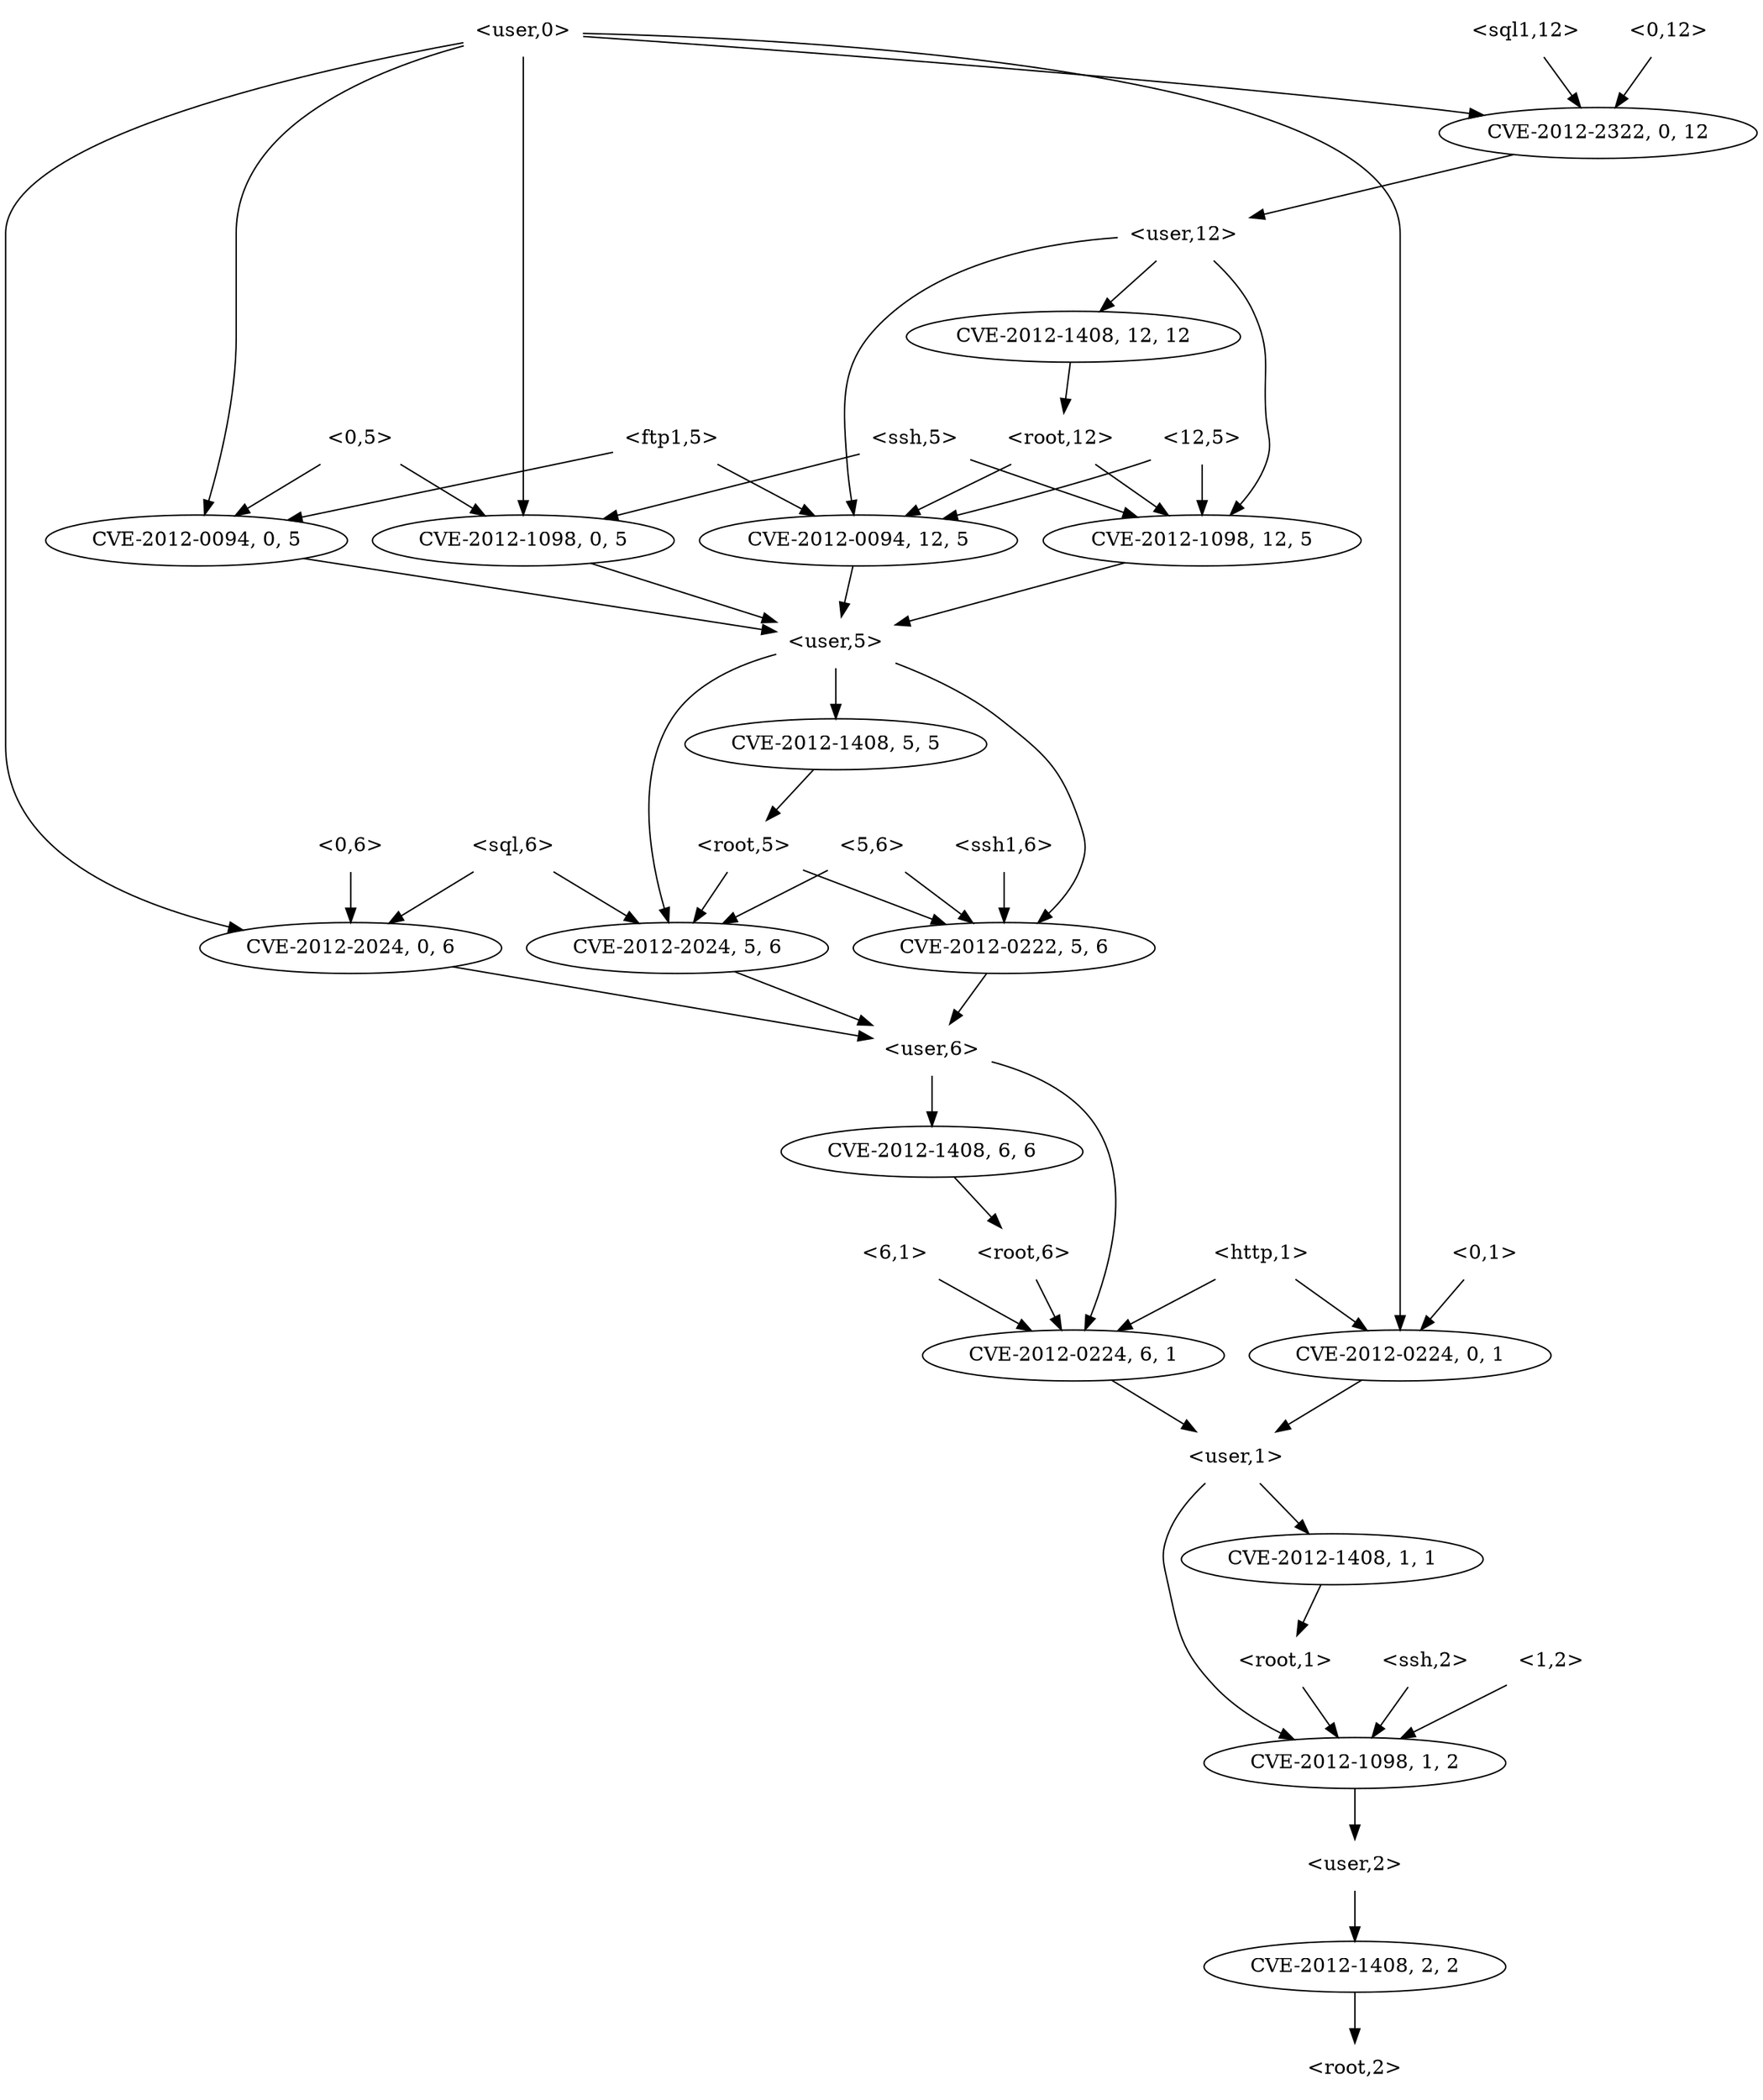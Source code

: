 strict digraph {
	graph [bb="0,0,921,1476"];
	node [label="\N"];
	"<ssh,5>"	 [height=0.5,
		pos="556,1170",
		shape=plaintext,
		width=0.84028];
	"<v_ssh,0,5>"	 [height=0.5,
		label=<CVE-2012-1098, 0, 5>,
		pos="690,1098",
		width=2.4499];
	"<ssh,5>" -> "<v_ssh,0,5>"	 [pos="e,659.25,1115.1 586.41,1153.1 605.29,1143.3 629.77,1130.5 650.19,1119.8"];
	"<v_ssh,12,5>"	 [height=0.5,
		label=<CVE-2012-1098, 12, 5>,
		pos="296,1098",
		width=2.5686];
	"<ssh,5>" -> "<v_ssh,12,5>"	 [pos="e,348.11,1113 525.67,1160.8 484.77,1149.8 410.97,1130 358.06,1115.7"];
	"<user,5>"	 [height=0.5,
		pos="465,1026",
		shape=plaintext,
		width=0.91667];
	"<v_ssh,0,5>" -> "<user,5>"	 [pos="e,498.15,1037.3 643.65,1082.6 603.86,1070.2 546.93,1052.5 508.1,1040.4"];
	"<v_ssh,12,5>" -> "<user,5>"	 [pos="e,431.89,1040.7 333.51,1081.5 359.86,1070.5 395.17,1055.9 422.55,1044.6"];
	"<v_sql,5,6>"	 [height=0.5,
		label=<CVE-2012-2024, 5, 6>,
		pos="544,810",
		width=2.4499];
	"<user,5>" -> "<v_sql,5,6>"	 [pos="e,552.19,827.93 498.26,1016.4 520.57,1008.8 548.29,995.11 562,972 586.84,930.13 569.86,871.27 556.26,837.55"];
	"<v_root,5,5>"	 [height=0.5,
		label=<CVE-2012-1408, 5, 5>,
		pos="465,954",
		width=2.4499];
	"<user,5>" -> "<v_root,5,5>"	 [pos="e,465,972.1 465,1007.7 465,999.98 465,990.71 465,982.11"];
	"<v_ssh1,5,6>"	 [height=0.5,
		label=<CVE-2012-0222, 5, 6>,
		pos="349,810",
		width=2.4499];
	"<user,5>" -> "<v_ssh1,5,6>"	 [pos="e,346.23,828.25 431.62,1015.6 409.85,1007.6 382.82,993.94 368,972 340.85,931.8 341.64,872.76 345.06,838.46"];
	"<0,5>"	 [height=0.5,
		pos="634,1170",
		shape=plaintext,
		width=0.75];
	"<0,5>" -> "<v_ssh,0,5>"	 [pos="e,676.32,1116.1 647.84,1151.7 654.49,1143.4 662.58,1133.3 669.89,1124.1"];
	"<v_ftp1,0,5>"	 [height=0.5,
		label=<CVE-2012-0094, 0, 5>,
		pos="495,1098",
		width=2.4499];
	"<0,5>" -> "<v_ftp1,0,5>"	 [pos="e,526.44,1114.8 606.87,1155.3 586.59,1145.1 558.54,1131 535.59,1119.4"];
	"<v_ftp1,0,5>" -> "<user,5>"	 [pos="e,472.4,1044.3 487.74,1080.1 484.32,1072.1 480.18,1062.4 476.36,1053.5"];
	"<6,1>"	 [height=0.5,
		pos="521,594",
		shape=plaintext,
		width=0.75];
	"<v_http,6,1>"	 [height=0.5,
		label=<CVE-2012-0224, 6, 1>,
		pos="604,522",
		width=2.4499];
	"<6,1>" -> "<v_http,6,1>"	 [pos="e,584.29,539.62 541.52,575.7 552.02,566.84 564.97,555.92 576.34,546.33"];
	"<user,1>"	 [height=0.5,
		pos="701,450",
		shape=plaintext,
		width=0.91667];
	"<v_http,6,1>" -> "<user,1>"	 [pos="e,677.16,468.2 626.99,504.41 639.51,495.37 655.22,484.04 668.93,474.14"];
	"<root,5>"	 [height=0.5,
		pos="448,882",
		shape=plaintext,
		width=0.89583];
	"<root,5>" -> "<v_sql,5,6>"	 [pos="e,521.2,827.62 471.73,863.7 484.12,854.66 499.44,843.5 512.77,833.77"];
	"<root,5>" -> "<v_ssh1,5,6>"	 [pos="e,372.29,827.47 423.78,863.88 410.79,854.69 394.63,843.26 380.66,833.38"];
	"<user,6>"	 [height=0.5,
		pos="544,738",
		shape=plaintext,
		width=0.91667];
	"<v_sql,5,6>" -> "<user,6>"	 [pos="e,544,756.1 544,791.7 544,783.98 544,774.71 544,766.11"];
	"<v_ssh1,5,6>" -> "<user,6>"	 [pos="e,510.95,750.86 390.83,793.98 423.39,782.3 468.39,766.14 501.19,754.37"];
	"<0,1>"	 [height=0.5,
		pos="799,594",
		shape=plaintext,
		width=0.75];
	"<v_http,0,1>"	 [height=0.5,
		label=<CVE-2012-0224, 0, 1>,
		pos="799,522",
		width=2.4499];
	"<0,1>" -> "<v_http,0,1>"	 [pos="e,799,540.1 799,575.7 799,567.98 799,558.71 799,550.11"];
	"<v_http,0,1>" -> "<user,1>"	 [pos="e,725.08,468.2 775.78,504.41 763.12,495.37 747.26,484.04 733.4,474.14"];
	"<http,1>"	 [height=0.5,
		pos="721,594",
		shape=plaintext,
		width=0.89583];
	"<http,1>" -> "<v_http,6,1>"	 [pos="e,631.12,539.23 692.38,575.88 676.62,566.45 656.92,554.66 640.11,544.61"];
	"<http,1>" -> "<v_http,0,1>"	 [pos="e,780.48,539.62 740.28,575.7 750.16,566.84 762.32,555.92 773.01,546.33"];
	"<v_sql,0,6>"	 [height=0.5,
		label=<CVE-2012-2024, 0, 6>,
		pos="739,810",
		width=2.4499];
	"<v_sql,0,6>" -> "<user,6>"	 [pos="e,577.05,750.86 697.17,793.98 664.61,782.3 619.61,766.14 586.81,754.37"];
	"<user,6>" -> "<v_http,6,1>"	 [pos="e,619.16,539.78 577.26,728.45 599.57,720.79 627.29,707.11 641,684 646.45,674.81 649.34,605.65 640,576 636.87,566.08 631.23,556.33\
 625.32,547.96"];
	"<v_root,6,6>"	 [height=0.5,
		label=<CVE-2012-1408, 6, 6>,
		pos="544,666",
		width=2.4499];
	"<user,6>" -> "<v_root,6,6>"	 [pos="e,544,684.1 544,719.7 544,711.98 544,702.71 544,694.11"];
	"<sql,6>"	 [height=0.5,
		pos="652,882",
		shape=plaintext,
		width=0.8125];
	"<sql,6>" -> "<v_sql,5,6>"	 [pos="e,569.4,827.47 625.58,863.88 611.28,854.61 593.44,843.05 578.1,833.1"];
	"<sql,6>" -> "<v_sql,0,6>"	 [pos="e,718.34,827.62 673.51,863.7 684.63,854.75 698.35,843.71 710.36,834.05"];
	"<root,1>"	 [height=0.5,
		pos="671,306",
		shape=plaintext,
		width=0.89583];
	"<v_ssh,1,2>"	 [height=0.5,
		label=<CVE-2012-1098, 1, 2>,
		pos="788,234",
		width=2.4499];
	"<root,1>" -> "<v_ssh,1,2>"	 [pos="e,760.88,251.23 699.62,287.88 715.38,278.45 735.08,266.66 751.89,256.61"];
	"<user,2>"	 [height=0.5,
		pos="788,162",
		shape=plaintext,
		width=0.91667];
	"<v_ssh,1,2>" -> "<user,2>"	 [pos="e,788,180.1 788,215.7 788,207.98 788,198.71 788,190.11"];
	"<v_root,2,2>"	 [height=0.5,
		label=<CVE-2012-1408, 2, 2>,
		pos="788,90",
		width=2.4499];
	"<user,2>" -> "<v_root,2,2>"	 [pos="e,788,108.1 788,143.7 788,135.98 788,126.71 788,118.11"];
	"<root,6>"	 [height=0.5,
		pos="599,594",
		shape=plaintext,
		width=0.89583];
	"<v_root,6,6>" -> "<root,6>"	 [pos="e,585.43,612.28 557.31,648.05 563.84,639.75 571.83,629.58 579.06,620.38"];
	"<root,6>" -> "<v_http,6,1>"	 [pos="e,602.78,540.1 600.24,575.7 600.79,567.98 601.45,558.71 602.06,550.11"];
	"<user,1>" -> "<v_ssh,1,2>"	 [pos="e,784.91,252.17 715.99,431.85 724.04,421.93 733.58,408.88 740,396 762.08,351.67 775.99,295.31 782.85,262.39"];
	"<v_root,1,1>"	 [height=0.5,
		label=<CVE-2012-1408, 1, 1>,
		pos="643,378",
		width=2.4499];
	"<user,1>" -> "<v_root,1,1>"	 [pos="e,657.17,396.1 686.66,431.7 679.71,423.3 671.23,413.07 663.6,403.86"];
	"<v_root,1,1>" -> "<root,1>"	 [pos="e,664.16,324.1 649.92,359.7 653.07,351.81 656.88,342.3 660.38,333.55"];
	"<v_root,5,5>" -> "<root,5>"	 [pos="e,452.15,900.1 460.8,935.7 458.9,927.9 456.62,918.51 454.52,909.83"];
	"<sql1,12>"	 [height=0.5,
		pos="296,1458",
		shape=plaintext,
		width=1.0069];
	"<v_sql1,0,12>"	 [height=0.5,
		label=<CVE-2012-2322, 0, 12>,
		pos="337,1386",
		width=2.5686];
	"<sql1,12>" -> "<v_sql1,0,12>"	 [pos="e,326.98,1404.1 306.13,1439.7 310.85,1431.6 316.56,1421.9 321.78,1413"];
	"<user,12>"	 [height=0.5,
		pos="262,1314",
		shape=plaintext,
		width=1.0069];
	"<v_sql1,0,12>" -> "<user,12>"	 [pos="e,280.25,1332 318.84,1368.1 309.52,1359.3 297.99,1348.6 287.76,1339"];
	"<0,6>"	 [height=0.5,
		pos="739,882",
		shape=plaintext,
		width=0.75];
	"<0,6>" -> "<v_sql,0,6>"	 [pos="e,739,828.1 739,863.7 739,855.98 739,846.71 739,838.11"];
	"<root,12>"	 [height=0.5,
		pos="232,1170",
		shape=plaintext,
		width=1];
	"<v_ftp1,12,5>"	 [height=0.5,
		label=<CVE-2012-0094, 12, 5>,
		pos="92,1098",
		width=2.5686];
	"<root,12>" -> "<v_ftp1,12,5>"	 [pos="e,123.97,1115 197.75,1151.9 178.24,1142.1 153.65,1129.8 133.1,1119.6"];
	"<root,12>" -> "<v_ssh,12,5>"	 [pos="e,280.36,1116.1 247.82,1151.7 255.57,1143.2 265.04,1132.9 273.52,1123.6"];
	"<v_ftp1,12,5>" -> "<user,5>"	 [pos="e,431.73,1033.2 156.12,1085 232.04,1070.7 356.41,1047.4 421.77,1035.1"];
	"<ssh,2>"	 [height=0.5,
		pos="818,306",
		shape=plaintext,
		width=0.84028];
	"<ssh,2>" -> "<v_ssh,1,2>"	 [pos="e,795.33,252.1 810.58,287.7 807.21,279.81 803.13,270.3 799.38,261.55"];
	"<5,6>"	 [height=0.5,
		pos="526,882",
		shape=plaintext,
		width=0.75];
	"<5,6>" -> "<v_sql,5,6>"	 [pos="e,539.6,828.1 530.45,863.7 532.45,855.9 534.87,846.51 537.1,837.83"];
	"<5,6>" -> "<v_ssh1,5,6>"	 [pos="e,390.64,825.91 498.61,868.16 495.39,866.73 492.13,865.31 489,864 459.85,851.8 426.82,839.24 400.16,829.41"];
	"<user,12>" -> "<v_ftp1,12,5>"	 [pos="e,89.581,1116.3 225.66,1309.8 192.42,1304.8 144.51,1292.2 118,1260 86.674,1222 85.921,1161.3 88.652,1126.3"];
	"<v_root,12,12>"	 [height=0.5,
		label=<CVE-2012-1408, 12, 12>,
		pos="224,1242",
		width=2.7013];
	"<user,12>" -> "<v_root,12,12>"	 [pos="e,233.29,1260.1 252.61,1295.7 248.24,1287.6 242.94,1277.9 238.1,1269"];
	"<user,12>" -> "<v_ssh,12,5>"	 [pos="e,306.64,1116.3 295.36,1295.9 308.71,1287.1 322.64,1275.1 330,1260 351.57,1215.8 328.8,1158.3 311.54,1125.4"];
	"<v_root,12,12>" -> "<root,12>"	 [pos="e,230.05,1188.1 225.98,1223.7 226.86,1216 227.92,1206.7 228.9,1198.1"];
	"<12,5>"	 [height=0.5,
		pos="149,1170",
		shape=plaintext,
		width=0.78472];
	"<12,5>" -> "<v_ftp1,12,5>"	 [pos="e,105.93,1116.1 134.91,1151.7 128.08,1143.3 119.74,1133.1 112.24,1123.9"];
	"<12,5>" -> "<v_ssh,12,5>"	 [pos="e,262.6,1114.9 177.34,1155.5 198.95,1145.2 229.04,1130.9 253.52,1119.2"];
	"<root,2>"	 [height=0.5,
		pos="788,18",
		shape=plaintext,
		width=0.89583];
	"<v_root,2,2>" -> "<root,2>"	 [pos="e,788,36.104 788,71.697 788,63.983 788,54.712 788,46.112"];
	"<user,0>"	 [height=0.5,
		pos="690,1458",
		shape=plaintext,
		width=0.91667];
	"<user,0>" -> "<v_ssh,0,5>"	 [pos="e,690,1116 690,1440 690,1413.3 690,1360.1 690,1315 690,1315 690,1315 690,1241 690,1201 690,1154.7 690,1126.1"];
	"<user,0>" -> "<v_http,0,1>"	 [pos="e,813.11,540.17 723.39,1445.5 771.6,1426.5 855,1383.8 855,1315 855,1315 855,1315 855,665 855,624.46 851.12,613.2 835,576 830.86,\
566.46 824.95,556.81 819.1,548.41"];
	"<user,0>" -> "<v_sql1,0,12>"	 [pos="e,399.28,1399.4 656.79,1450.4 600.45,1439.2 484.9,1416.3 409.23,1401.3"];
	"<user,0>" -> "<v_sql,0,6>"	 [pos="e,753.21,828.14 717.78,1439.9 752.1,1416.3 806,1370.5 806,1315 806,1315 806,1315 806,953 806,908.73 779.03,863.47 759.31,836.3"];
	"<user,0>" -> "<v_ftp1,0,5>"	 [pos="e,495.2,1116 656.65,1449 601.18,1433.5 496,1393.7 496,1315 496,1315 496,1315 496,1241 496,1201 495.6,1154.7 495.3,1126.1"];
	"<ftp1,5>"	 [height=0.5,
		pos="420,1170",
		shape=plaintext,
		width=0.89583];
	"<ftp1,5>" -> "<v_ftp1,12,5>"	 [pos="e,151.99,1111.8 387.65,1162.1 335.51,1151 231.68,1128.8 162.02,1113.9"];
	"<ftp1,5>" -> "<v_ftp1,0,5>"	 [pos="e,476.93,1115.9 438.54,1151.7 447.87,1143 459.33,1132.3 469.48,1122.8"];
	"<1,2>"	 [height=0.5,
		pos="894,306",
		shape=plaintext,
		width=0.75];
	"<1,2>" -> "<v_ssh,1,2>"	 [pos="e,812.93,251.47 868.07,287.88 854.03,278.61 836.53,267.05 821.47,257.1"];
	"<ssh1,6>"	 [height=0.5,
		pos="287,882",
		shape=plaintext,
		width=0.94444];
	"<ssh1,6>" -> "<v_ssh1,5,6>"	 [pos="e,333.85,828.1 302.33,863.7 309.76,855.3 318.82,845.07 326.98,835.86"];
	"<0,12>"	 [height=0.5,
		pos="379,1458",
		shape=plaintext,
		width=0.78472];
	"<0,12>" -> "<v_sql1,0,12>"	 [pos="e,347.26,1404.1 368.62,1439.7 363.74,1431.6 357.81,1421.7 352.42,1412.7"];
}

